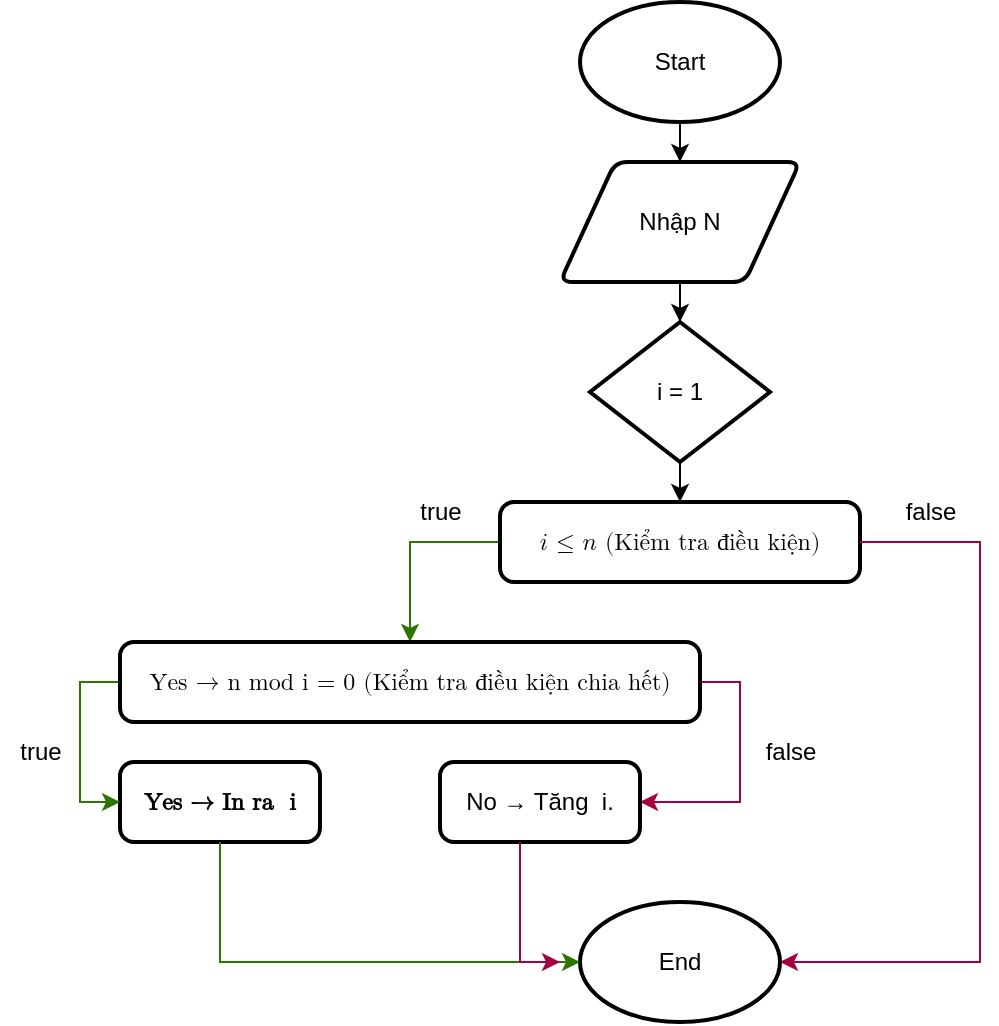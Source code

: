 <mxfile version="25.0.2">
  <diagram name="Page-1" id="d_5MmNejySqo1-0I-6EZ">
    <mxGraphModel dx="1050" dy="621" grid="1" gridSize="10" guides="1" tooltips="1" connect="1" arrows="1" fold="1" page="1" pageScale="1" pageWidth="850" pageHeight="1100" math="0" shadow="0">
      <root>
        <mxCell id="0" />
        <mxCell id="1" parent="0" />
        <mxCell id="8qZMxvDUs8KPCSZOvX97-9" value="" style="edgeStyle=orthogonalEdgeStyle;rounded=0;orthogonalLoop=1;jettySize=auto;html=1;" parent="1" source="8qZMxvDUs8KPCSZOvX97-1" target="8qZMxvDUs8KPCSZOvX97-3" edge="1">
          <mxGeometry relative="1" as="geometry" />
        </mxCell>
        <mxCell id="8qZMxvDUs8KPCSZOvX97-1" value="Start" style="strokeWidth=2;html=1;shape=mxgraph.flowchart.start_1;whiteSpace=wrap;" parent="1" vertex="1">
          <mxGeometry x="350" y="440" width="100" height="60" as="geometry" />
        </mxCell>
        <mxCell id="8qZMxvDUs8KPCSZOvX97-2" value="End" style="strokeWidth=2;html=1;shape=mxgraph.flowchart.start_1;whiteSpace=wrap;" parent="1" vertex="1">
          <mxGeometry x="350" y="890" width="100" height="60" as="geometry" />
        </mxCell>
        <mxCell id="8qZMxvDUs8KPCSZOvX97-10" value="" style="edgeStyle=orthogonalEdgeStyle;rounded=0;orthogonalLoop=1;jettySize=auto;html=1;" parent="1" source="8qZMxvDUs8KPCSZOvX97-3" target="8qZMxvDUs8KPCSZOvX97-5" edge="1">
          <mxGeometry relative="1" as="geometry" />
        </mxCell>
        <mxCell id="8qZMxvDUs8KPCSZOvX97-3" value="Nhập N" style="shape=parallelogram;html=1;strokeWidth=2;perimeter=parallelogramPerimeter;whiteSpace=wrap;rounded=1;arcSize=12;size=0.23;" parent="1" vertex="1">
          <mxGeometry x="340" y="520" width="120" height="60" as="geometry" />
        </mxCell>
        <mxCell id="UGoh5fsJ_-gZu5t_Nzo3-3" style="edgeStyle=orthogonalEdgeStyle;rounded=0;orthogonalLoop=1;jettySize=auto;html=1;entryX=0.5;entryY=0;entryDx=0;entryDy=0;fillColor=#60a917;strokeColor=#2D7600;" edge="1" parent="1" source="8qZMxvDUs8KPCSZOvX97-4" target="8qZMxvDUs8KPCSZOvX97-8">
          <mxGeometry relative="1" as="geometry">
            <Array as="points">
              <mxPoint x="265" y="710" />
            </Array>
          </mxGeometry>
        </mxCell>
        <mxCell id="8qZMxvDUs8KPCSZOvX97-4" value="&lt;span class=&quot;katex-mathml&quot;&gt;&lt;math xmlns=&quot;http://www.w3.org/1998/Math/MathML&quot;&gt;&lt;mrow&gt;&lt;mi&gt;𝑖 ≤ 𝑛 (Kiểm tra điều kiện)&lt;br&gt;&lt;/mi&gt;&lt;mi&gt;&lt;br&gt;&lt;/mi&gt;&lt;mi&gt;&lt;br&gt;&lt;/mi&gt;&lt;mi&gt;&lt;br&gt;&lt;/mi&gt;&lt;mi&gt;&lt;br&gt;&lt;/mi&gt;&lt;mi&gt;&lt;br&gt;&lt;/mi&gt;&lt;/mrow&gt;&lt;/math&gt;&lt;/span&gt;" style="rounded=1;whiteSpace=wrap;html=1;absoluteArcSize=1;arcSize=14;strokeWidth=2;" parent="1" vertex="1">
          <mxGeometry x="310" y="690" width="180" height="40" as="geometry" />
        </mxCell>
        <mxCell id="8qZMxvDUs8KPCSZOvX97-12" style="edgeStyle=orthogonalEdgeStyle;rounded=0;orthogonalLoop=1;jettySize=auto;html=1;entryX=0.5;entryY=0;entryDx=0;entryDy=0;" parent="1" source="8qZMxvDUs8KPCSZOvX97-5" target="8qZMxvDUs8KPCSZOvX97-4" edge="1">
          <mxGeometry relative="1" as="geometry" />
        </mxCell>
        <mxCell id="8qZMxvDUs8KPCSZOvX97-5" value="i = 1" style="strokeWidth=2;html=1;shape=mxgraph.flowchart.decision;whiteSpace=wrap;" parent="1" vertex="1">
          <mxGeometry x="355" y="600" width="90" height="70" as="geometry" />
        </mxCell>
        <mxCell id="8qZMxvDUs8KPCSZOvX97-7" value="&lt;span class=&quot;katex-mathml&quot;&gt;&lt;math xmlns=&quot;http://www.w3.org/1998/Math/MathML&quot;&gt;&lt;mrow&gt;&lt;mi&gt;&lt;b&gt;Yes → In ra&amp;nbsp; i&lt;/b&gt;&lt;/mi&gt;&lt;/mrow&gt;&lt;/math&gt;&lt;/span&gt;" style="rounded=1;whiteSpace=wrap;html=1;absoluteArcSize=1;arcSize=14;strokeWidth=2;" parent="1" vertex="1">
          <mxGeometry x="120" y="820" width="100" height="40" as="geometry" />
        </mxCell>
        <mxCell id="8qZMxvDUs8KPCSZOvX97-19" style="edgeStyle=orthogonalEdgeStyle;rounded=0;orthogonalLoop=1;jettySize=auto;html=1;entryX=0;entryY=0.5;entryDx=0;entryDy=0;fillColor=#60a917;strokeColor=#2D7600;" parent="1" source="8qZMxvDUs8KPCSZOvX97-8" target="8qZMxvDUs8KPCSZOvX97-7" edge="1">
          <mxGeometry relative="1" as="geometry">
            <Array as="points">
              <mxPoint x="100" y="780" />
              <mxPoint x="100" y="840" />
            </Array>
          </mxGeometry>
        </mxCell>
        <mxCell id="8qZMxvDUs8KPCSZOvX97-21" style="edgeStyle=orthogonalEdgeStyle;rounded=0;orthogonalLoop=1;jettySize=auto;html=1;entryX=1;entryY=0.5;entryDx=0;entryDy=0;fillColor=#d80073;strokeColor=#A50040;" parent="1" source="8qZMxvDUs8KPCSZOvX97-8" target="8qZMxvDUs8KPCSZOvX97-6" edge="1">
          <mxGeometry relative="1" as="geometry">
            <Array as="points">
              <mxPoint x="430" y="780" />
              <mxPoint x="430" y="840" />
            </Array>
          </mxGeometry>
        </mxCell>
        <mxCell id="8qZMxvDUs8KPCSZOvX97-8" value="&lt;span style=&quot;font-family: math; text-transform: math-auto;&quot;&gt;Yes → n mod i = 0 (Kiểm tra điều kiện chia hết)&lt;/span&gt;" style="rounded=1;whiteSpace=wrap;html=1;absoluteArcSize=1;arcSize=14;strokeWidth=2;" parent="1" vertex="1">
          <mxGeometry x="120" y="760" width="290" height="40" as="geometry" />
        </mxCell>
        <mxCell id="8qZMxvDUs8KPCSZOvX97-6" value="No → Tăng  i." style="rounded=1;whiteSpace=wrap;html=1;absoluteArcSize=1;arcSize=14;strokeWidth=2;" parent="1" vertex="1">
          <mxGeometry x="280" y="820" width="100" height="40" as="geometry" />
        </mxCell>
        <mxCell id="8qZMxvDUs8KPCSZOvX97-22" style="edgeStyle=orthogonalEdgeStyle;rounded=0;orthogonalLoop=1;jettySize=auto;html=1;entryX=0;entryY=0.5;entryDx=0;entryDy=0;entryPerimeter=0;fillColor=#60a917;strokeColor=#2D7600;" parent="1" source="8qZMxvDUs8KPCSZOvX97-7" target="8qZMxvDUs8KPCSZOvX97-2" edge="1">
          <mxGeometry relative="1" as="geometry">
            <Array as="points">
              <mxPoint x="170" y="920" />
            </Array>
          </mxGeometry>
        </mxCell>
        <mxCell id="8qZMxvDUs8KPCSZOvX97-23" style="edgeStyle=orthogonalEdgeStyle;rounded=0;orthogonalLoop=1;jettySize=auto;html=1;fillColor=#d80073;strokeColor=#A50040;" parent="1" source="8qZMxvDUs8KPCSZOvX97-6" edge="1">
          <mxGeometry relative="1" as="geometry">
            <mxPoint x="340" y="920" as="targetPoint" />
            <Array as="points">
              <mxPoint x="320" y="920" />
            </Array>
          </mxGeometry>
        </mxCell>
        <mxCell id="8qZMxvDUs8KPCSZOvX97-25" value="false" style="text;html=1;align=center;verticalAlign=middle;resizable=0;points=[];autosize=1;strokeColor=none;fillColor=none;" parent="1" vertex="1">
          <mxGeometry x="500" y="680" width="50" height="30" as="geometry" />
        </mxCell>
        <mxCell id="8qZMxvDUs8KPCSZOvX97-26" value="true" style="text;html=1;align=center;verticalAlign=middle;resizable=0;points=[];autosize=1;strokeColor=none;fillColor=none;" parent="1" vertex="1">
          <mxGeometry x="260" y="680" width="40" height="30" as="geometry" />
        </mxCell>
        <mxCell id="8qZMxvDUs8KPCSZOvX97-27" style="edgeStyle=orthogonalEdgeStyle;rounded=0;orthogonalLoop=1;jettySize=auto;html=1;entryX=1;entryY=0.5;entryDx=0;entryDy=0;entryPerimeter=0;fillColor=#d80073;strokeColor=#A50040;" parent="1" source="8qZMxvDUs8KPCSZOvX97-4" target="8qZMxvDUs8KPCSZOvX97-2" edge="1">
          <mxGeometry relative="1" as="geometry">
            <Array as="points">
              <mxPoint x="550" y="710" />
              <mxPoint x="550" y="920" />
            </Array>
          </mxGeometry>
        </mxCell>
        <mxCell id="8qZMxvDUs8KPCSZOvX97-28" value="true" style="text;html=1;align=center;verticalAlign=middle;resizable=0;points=[];autosize=1;strokeColor=none;fillColor=none;" parent="1" vertex="1">
          <mxGeometry x="60" y="800" width="40" height="30" as="geometry" />
        </mxCell>
        <mxCell id="8qZMxvDUs8KPCSZOvX97-29" value="false" style="text;html=1;align=center;verticalAlign=middle;resizable=0;points=[];autosize=1;strokeColor=none;fillColor=none;" parent="1" vertex="1">
          <mxGeometry x="430" y="800" width="50" height="30" as="geometry" />
        </mxCell>
      </root>
    </mxGraphModel>
  </diagram>
</mxfile>
